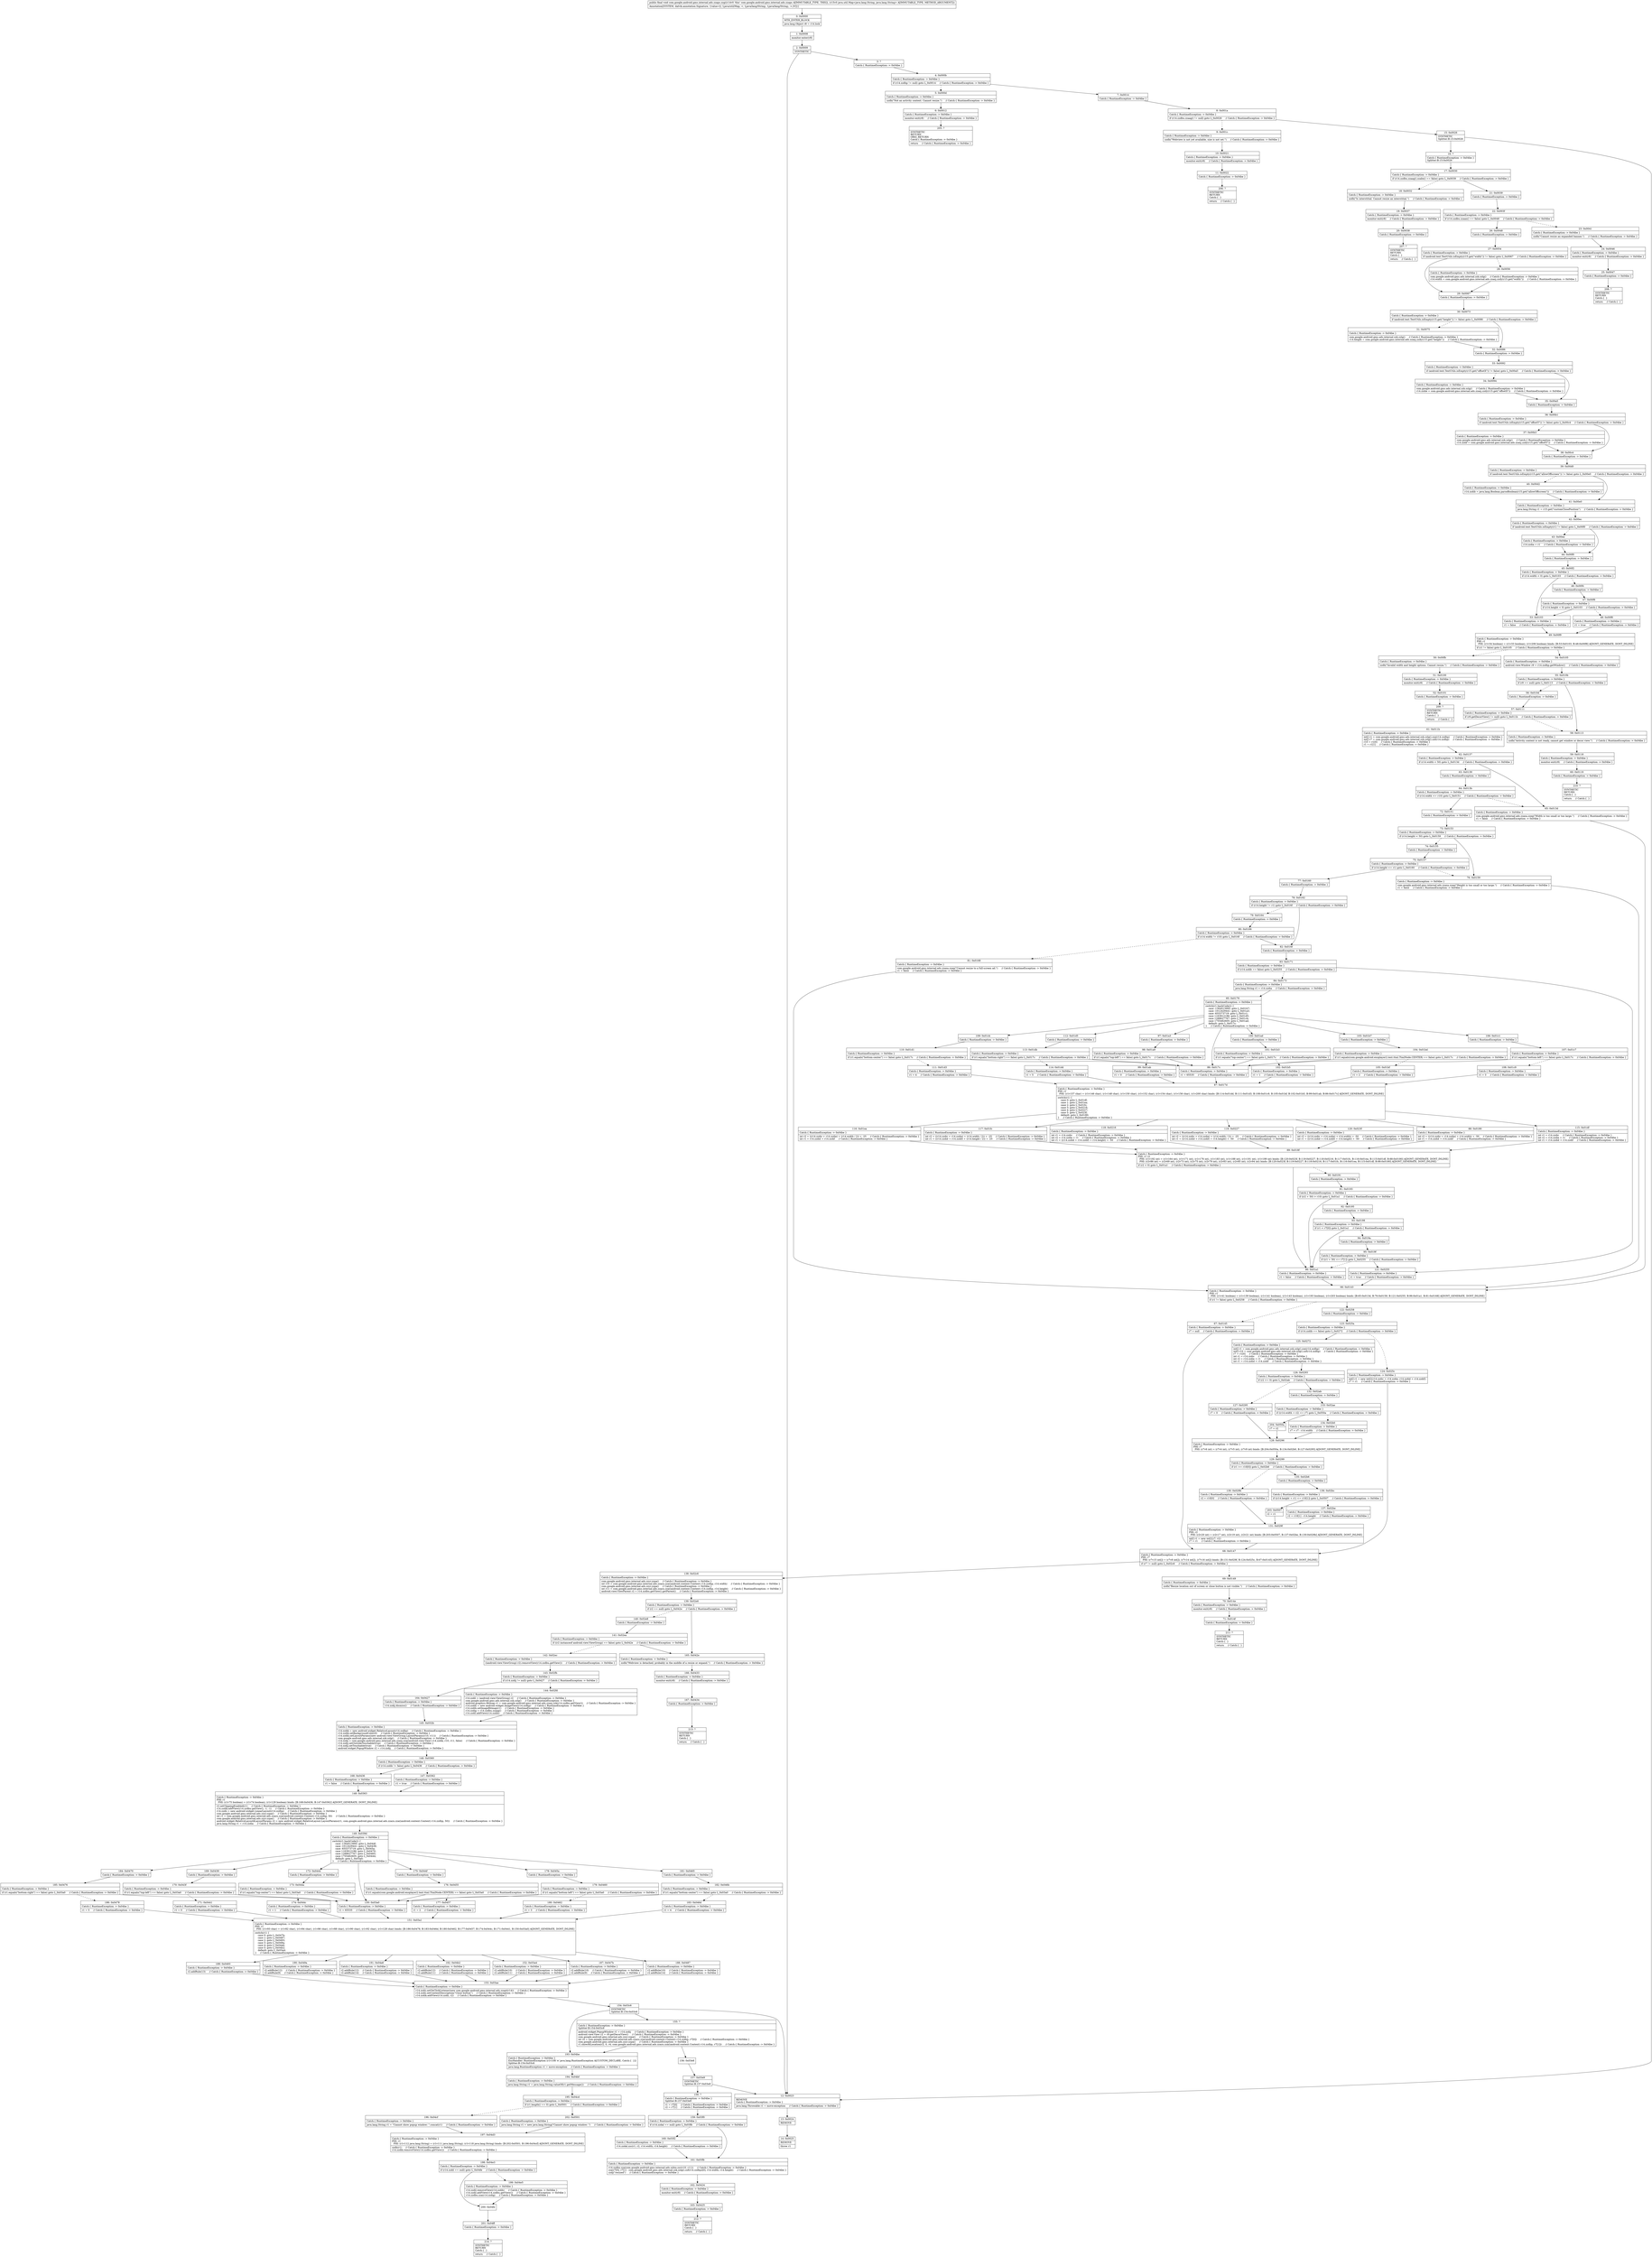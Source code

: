 digraph "CFG forcom.google.android.gms.internal.ads.zzaps.zzg(Ljava\/util\/Map;)V" {
Node_0 [shape=record,label="{0\:\ 0x0000|MTH_ENTER_BLOCK\l|java.lang.Object r8 = r14.lock\l}"];
Node_1 [shape=record,label="{1\:\ 0x0008|monitor\-enter(r8)\l}"];
Node_2 [shape=record,label="{2\:\ 0x0009|SYNTHETIC\l}"];
Node_3 [shape=record,label="{3\:\ ?|Catch:\{ RuntimeException \-\> 0x04be \}\l}"];
Node_4 [shape=record,label="{4\:\ 0x000b|Catch:\{ RuntimeException \-\> 0x04be \}\l|if (r14.zzdhp != null) goto L_0x0014     \/\/ Catch:\{ RuntimeException \-\> 0x04be \}\l}"];
Node_5 [shape=record,label="{5\:\ 0x000d|Catch:\{ RuntimeException \-\> 0x04be \}\l|zzdh(\"Not an activity context. Cannot resize.\")     \/\/ Catch:\{ RuntimeException \-\> 0x04be \}\l}"];
Node_6 [shape=record,label="{6\:\ 0x0012|Catch:\{ RuntimeException \-\> 0x04be \}\l|monitor\-exit(r8)     \/\/ Catch:\{ RuntimeException \-\> 0x04be \}\l}"];
Node_7 [shape=record,label="{7\:\ 0x0014|Catch:\{ RuntimeException \-\> 0x04be \}\l}"];
Node_8 [shape=record,label="{8\:\ 0x001a|Catch:\{ RuntimeException \-\> 0x04be \}\l|if (r14.zzdbu.zzaag() != null) goto L_0x0026     \/\/ Catch:\{ RuntimeException \-\> 0x04be \}\l}"];
Node_9 [shape=record,label="{9\:\ 0x001c|Catch:\{ RuntimeException \-\> 0x04be \}\l|zzdh(\"Webview is not yet available, size is not set.\")     \/\/ Catch:\{ RuntimeException \-\> 0x04be \}\l}"];
Node_10 [shape=record,label="{10\:\ 0x0021|Catch:\{ RuntimeException \-\> 0x04be \}\l|monitor\-exit(r8)     \/\/ Catch:\{ RuntimeException \-\> 0x04be \}\l}"];
Node_11 [shape=record,label="{11\:\ 0x0022|Catch:\{ RuntimeException \-\> 0x04be \}\l}"];
Node_12 [shape=record,label="{12\:\ 0x0023|REMOVE\lCatch:\{ RuntimeException \-\> 0x04be \}\l|java.lang.Throwable r1 = move\-exception     \/\/ Catch:\{ RuntimeException \-\> 0x04be \}\l}"];
Node_13 [shape=record,label="{13\:\ 0x0024|REMOVE\l}"];
Node_14 [shape=record,label="{14\:\ 0x0025|REMOVE\l|throw r1\l}"];
Node_15 [shape=record,label="{15\:\ 0x0026|SYNTHETIC\lSplitter:B:15:0x0026\l}"];
Node_16 [shape=record,label="{16\:\ ?|Catch:\{ RuntimeException \-\> 0x04be \}\lSplitter:B:15:0x0026\l}"];
Node_17 [shape=record,label="{17\:\ 0x0030|Catch:\{ RuntimeException \-\> 0x04be \}\l|if (r14.zzdbu.zzaag().zzabx() == false) goto L_0x0039     \/\/ Catch:\{ RuntimeException \-\> 0x04be \}\l}"];
Node_18 [shape=record,label="{18\:\ 0x0032|Catch:\{ RuntimeException \-\> 0x04be \}\l|zzdh(\"Is interstitial. Cannot resize an interstitial.\")     \/\/ Catch:\{ RuntimeException \-\> 0x04be \}\l}"];
Node_19 [shape=record,label="{19\:\ 0x0037|Catch:\{ RuntimeException \-\> 0x04be \}\l|monitor\-exit(r8)     \/\/ Catch:\{ RuntimeException \-\> 0x04be \}\l}"];
Node_20 [shape=record,label="{20\:\ 0x0038|Catch:\{ RuntimeException \-\> 0x04be \}\l}"];
Node_21 [shape=record,label="{21\:\ 0x0039|Catch:\{ RuntimeException \-\> 0x04be \}\l}"];
Node_22 [shape=record,label="{22\:\ 0x003f|Catch:\{ RuntimeException \-\> 0x04be \}\l|if (r14.zzdbu.zzaan() == false) goto L_0x0048     \/\/ Catch:\{ RuntimeException \-\> 0x04be \}\l}"];
Node_23 [shape=record,label="{23\:\ 0x0041|Catch:\{ RuntimeException \-\> 0x04be \}\l|zzdh(\"Cannot resize an expanded banner.\")     \/\/ Catch:\{ RuntimeException \-\> 0x04be \}\l}"];
Node_24 [shape=record,label="{24\:\ 0x0046|Catch:\{ RuntimeException \-\> 0x04be \}\l|monitor\-exit(r8)     \/\/ Catch:\{ RuntimeException \-\> 0x04be \}\l}"];
Node_25 [shape=record,label="{25\:\ 0x0047|Catch:\{ RuntimeException \-\> 0x04be \}\l}"];
Node_26 [shape=record,label="{26\:\ 0x0048|Catch:\{ RuntimeException \-\> 0x04be \}\l}"];
Node_27 [shape=record,label="{27\:\ 0x0054|Catch:\{ RuntimeException \-\> 0x04be \}\l|if (android.text.TextUtils.isEmpty(r15.get(\"width\")) != false) goto L_0x0067     \/\/ Catch:\{ RuntimeException \-\> 0x04be \}\l}"];
Node_28 [shape=record,label="{28\:\ 0x0056|Catch:\{ RuntimeException \-\> 0x04be \}\l|com.google.android.gms.ads.internal.zzk.zzlg()     \/\/ Catch:\{ RuntimeException \-\> 0x04be \}\lr14.width = com.google.android.gms.internal.ads.zzaxj.zzdy(r15.get(\"width\"))     \/\/ Catch:\{ RuntimeException \-\> 0x04be \}\l}"];
Node_29 [shape=record,label="{29\:\ 0x0067|Catch:\{ RuntimeException \-\> 0x04be \}\l}"];
Node_30 [shape=record,label="{30\:\ 0x0073|Catch:\{ RuntimeException \-\> 0x04be \}\l|if (android.text.TextUtils.isEmpty(r15.get(\"height\")) != false) goto L_0x0086     \/\/ Catch:\{ RuntimeException \-\> 0x04be \}\l}"];
Node_31 [shape=record,label="{31\:\ 0x0075|Catch:\{ RuntimeException \-\> 0x04be \}\l|com.google.android.gms.ads.internal.zzk.zzlg()     \/\/ Catch:\{ RuntimeException \-\> 0x04be \}\lr14.height = com.google.android.gms.internal.ads.zzaxj.zzdy(r15.get(\"height\"))     \/\/ Catch:\{ RuntimeException \-\> 0x04be \}\l}"];
Node_32 [shape=record,label="{32\:\ 0x0086|Catch:\{ RuntimeException \-\> 0x04be \}\l}"];
Node_33 [shape=record,label="{33\:\ 0x0092|Catch:\{ RuntimeException \-\> 0x04be \}\l|if (android.text.TextUtils.isEmpty(r15.get(\"offsetX\")) != false) goto L_0x00a5     \/\/ Catch:\{ RuntimeException \-\> 0x04be \}\l}"];
Node_34 [shape=record,label="{34\:\ 0x0094|Catch:\{ RuntimeException \-\> 0x04be \}\l|com.google.android.gms.ads.internal.zzk.zzlg()     \/\/ Catch:\{ RuntimeException \-\> 0x04be \}\lr14.zzdie = com.google.android.gms.internal.ads.zzaxj.zzdy(r15.get(\"offsetX\"))     \/\/ Catch:\{ RuntimeException \-\> 0x04be \}\l}"];
Node_35 [shape=record,label="{35\:\ 0x00a5|Catch:\{ RuntimeException \-\> 0x04be \}\l}"];
Node_36 [shape=record,label="{36\:\ 0x00b1|Catch:\{ RuntimeException \-\> 0x04be \}\l|if (android.text.TextUtils.isEmpty(r15.get(\"offsetY\")) != false) goto L_0x00c4     \/\/ Catch:\{ RuntimeException \-\> 0x04be \}\l}"];
Node_37 [shape=record,label="{37\:\ 0x00b3|Catch:\{ RuntimeException \-\> 0x04be \}\l|com.google.android.gms.ads.internal.zzk.zzlg()     \/\/ Catch:\{ RuntimeException \-\> 0x04be \}\lr14.zzdif = com.google.android.gms.internal.ads.zzaxj.zzdy(r15.get(\"offsetY\"))     \/\/ Catch:\{ RuntimeException \-\> 0x04be \}\l}"];
Node_38 [shape=record,label="{38\:\ 0x00c4|Catch:\{ RuntimeException \-\> 0x04be \}\l}"];
Node_39 [shape=record,label="{39\:\ 0x00d0|Catch:\{ RuntimeException \-\> 0x04be \}\l|if (android.text.TextUtils.isEmpty(r15.get(\"allowOffscreen\")) != false) goto L_0x00e0     \/\/ Catch:\{ RuntimeException \-\> 0x04be \}\l}"];
Node_40 [shape=record,label="{40\:\ 0x00d2|Catch:\{ RuntimeException \-\> 0x04be \}\l|r14.zzdib = java.lang.Boolean.parseBoolean(r15.get(\"allowOffscreen\"))     \/\/ Catch:\{ RuntimeException \-\> 0x04be \}\l}"];
Node_41 [shape=record,label="{41\:\ 0x00e0|Catch:\{ RuntimeException \-\> 0x04be \}\l|java.lang.String r1 = r15.get(\"customClosePosition\")     \/\/ Catch:\{ RuntimeException \-\> 0x04be \}\l}"];
Node_42 [shape=record,label="{42\:\ 0x00ec|Catch:\{ RuntimeException \-\> 0x04be \}\l|if (android.text.TextUtils.isEmpty(r1) != false) goto L_0x00f0     \/\/ Catch:\{ RuntimeException \-\> 0x04be \}\l}"];
Node_43 [shape=record,label="{43\:\ 0x00ee|Catch:\{ RuntimeException \-\> 0x04be \}\l|r14.zzdia = r1     \/\/ Catch:\{ RuntimeException \-\> 0x04be \}\l}"];
Node_44 [shape=record,label="{44\:\ 0x00f0|Catch:\{ RuntimeException \-\> 0x04be \}\l}"];
Node_45 [shape=record,label="{45\:\ 0x00f2|Catch:\{ RuntimeException \-\> 0x04be \}\l|if (r14.width \< 0) goto L_0x0103     \/\/ Catch:\{ RuntimeException \-\> 0x04be \}\l}"];
Node_46 [shape=record,label="{46\:\ 0x00f4|Catch:\{ RuntimeException \-\> 0x04be \}\l}"];
Node_47 [shape=record,label="{47\:\ 0x00f6|Catch:\{ RuntimeException \-\> 0x04be \}\l|if (r14.height \< 0) goto L_0x0103     \/\/ Catch:\{ RuntimeException \-\> 0x04be \}\l}"];
Node_48 [shape=record,label="{48\:\ 0x00f8|Catch:\{ RuntimeException \-\> 0x04be \}\l|r1 = true     \/\/ Catch:\{ RuntimeException \-\> 0x04be \}\l}"];
Node_49 [shape=record,label="{49\:\ 0x00f9|Catch:\{ RuntimeException \-\> 0x04be \}\lPHI: r1 \l  PHI: (r1v34 boolean) = (r1v33 boolean), (r1v206 boolean) binds: [B:53:0x0103, B:48:0x00f8] A[DONT_GENERATE, DONT_INLINE]\l|if (r1 != false) goto L_0x0105     \/\/ Catch:\{ RuntimeException \-\> 0x04be \}\l}"];
Node_50 [shape=record,label="{50\:\ 0x00fb|Catch:\{ RuntimeException \-\> 0x04be \}\l|zzdh(\"Invalid width and height options. Cannot resize.\")     \/\/ Catch:\{ RuntimeException \-\> 0x04be \}\l}"];
Node_51 [shape=record,label="{51\:\ 0x0100|Catch:\{ RuntimeException \-\> 0x04be \}\l|monitor\-exit(r8)     \/\/ Catch:\{ RuntimeException \-\> 0x04be \}\l}"];
Node_52 [shape=record,label="{52\:\ 0x0101|Catch:\{ RuntimeException \-\> 0x04be \}\l}"];
Node_53 [shape=record,label="{53\:\ 0x0103|Catch:\{ RuntimeException \-\> 0x04be \}\l|r1 = false     \/\/ Catch:\{ RuntimeException \-\> 0x04be \}\l}"];
Node_54 [shape=record,label="{54\:\ 0x0105|Catch:\{ RuntimeException \-\> 0x04be \}\l|android.view.Window r9 = r14.zzdhp.getWindow()     \/\/ Catch:\{ RuntimeException \-\> 0x04be \}\l}"];
Node_55 [shape=record,label="{55\:\ 0x010b|Catch:\{ RuntimeException \-\> 0x04be \}\l|if (r9 == null) goto L_0x0113     \/\/ Catch:\{ RuntimeException \-\> 0x04be \}\l}"];
Node_56 [shape=record,label="{56\:\ 0x010d|Catch:\{ RuntimeException \-\> 0x04be \}\l}"];
Node_57 [shape=record,label="{57\:\ 0x0111|Catch:\{ RuntimeException \-\> 0x04be \}\l|if (r9.getDecorView() != null) goto L_0x011b     \/\/ Catch:\{ RuntimeException \-\> 0x04be \}\l}"];
Node_58 [shape=record,label="{58\:\ 0x0113|Catch:\{ RuntimeException \-\> 0x04be \}\l|zzdh(\"Activity context is not ready, cannot get window or decor view.\")     \/\/ Catch:\{ RuntimeException \-\> 0x04be \}\l}"];
Node_59 [shape=record,label="{59\:\ 0x0118|Catch:\{ RuntimeException \-\> 0x04be \}\l|monitor\-exit(r8)     \/\/ Catch:\{ RuntimeException \-\> 0x04be \}\l}"];
Node_60 [shape=record,label="{60\:\ 0x0119|Catch:\{ RuntimeException \-\> 0x04be \}\l}"];
Node_61 [shape=record,label="{61\:\ 0x011b|Catch:\{ RuntimeException \-\> 0x04be \}\l|int[] r1 = com.google.android.gms.ads.internal.zzk.zzlg().zze(r14.zzdhp)     \/\/ Catch:\{ RuntimeException \-\> 0x04be \}\lint[] r7 = com.google.android.gms.ads.internal.zzk.zzlg().zzf(r14.zzdhp)     \/\/ Catch:\{ RuntimeException \-\> 0x04be \}\lr10 = r1[0]     \/\/ Catch:\{ RuntimeException \-\> 0x04be \}\lr1 = r1[1]     \/\/ Catch:\{ RuntimeException \-\> 0x04be \}\l}"];
Node_62 [shape=record,label="{62\:\ 0x0137|Catch:\{ RuntimeException \-\> 0x04be \}\l|if (r14.width \< 50) goto L_0x013d     \/\/ Catch:\{ RuntimeException \-\> 0x04be \}\l}"];
Node_63 [shape=record,label="{63\:\ 0x0139|Catch:\{ RuntimeException \-\> 0x04be \}\l}"];
Node_64 [shape=record,label="{64\:\ 0x013b|Catch:\{ RuntimeException \-\> 0x04be \}\l|if (r14.width \<= r10) goto L_0x0151     \/\/ Catch:\{ RuntimeException \-\> 0x04be \}\l}"];
Node_65 [shape=record,label="{65\:\ 0x013d|Catch:\{ RuntimeException \-\> 0x04be \}\l|com.google.android.gms.internal.ads.zzaxa.zzep(\"Width is too small or too large.\")     \/\/ Catch:\{ RuntimeException \-\> 0x04be \}\lr1 = false     \/\/ Catch:\{ RuntimeException \-\> 0x04be \}\l}"];
Node_66 [shape=record,label="{66\:\ 0x0143|Catch:\{ RuntimeException \-\> 0x04be \}\lPHI: r1 \l  PHI: (r1v41 boolean) = (r1v139 boolean), (r1v141 boolean), (r1v143 boolean), (r1v193 boolean), (r1v203 boolean) binds: [B:65:0x013d, B:76:0x0159, B:121:0x0255, B:96:0x01a1, B:81:0x0168] A[DONT_GENERATE, DONT_INLINE]\l|if (r1 != false) goto L_0x0258     \/\/ Catch:\{ RuntimeException \-\> 0x04be \}\l}"];
Node_67 [shape=record,label="{67\:\ 0x0145|Catch:\{ RuntimeException \-\> 0x04be \}\l|r7 = null     \/\/ Catch:\{ RuntimeException \-\> 0x04be \}\l}"];
Node_68 [shape=record,label="{68\:\ 0x0147|Catch:\{ RuntimeException \-\> 0x04be \}\lPHI: r7 \l  PHI: (r7v15 int[]) = (r7v8 int[]), (r7v14 int[]), (r7v16 int[]) binds: [B:131:0x029f, B:124:0x025c, B:67:0x0145] A[DONT_GENERATE, DONT_INLINE]\l|if (r7 != null) goto L_0x02c6     \/\/ Catch:\{ RuntimeException \-\> 0x04be \}\l}"];
Node_69 [shape=record,label="{69\:\ 0x0149|Catch:\{ RuntimeException \-\> 0x04be \}\l|zzdh(\"Resize location out of screen or close button is not visible.\")     \/\/ Catch:\{ RuntimeException \-\> 0x04be \}\l}"];
Node_70 [shape=record,label="{70\:\ 0x014e|Catch:\{ RuntimeException \-\> 0x04be \}\l|monitor\-exit(r8)     \/\/ Catch:\{ RuntimeException \-\> 0x04be \}\l}"];
Node_71 [shape=record,label="{71\:\ 0x014f|Catch:\{ RuntimeException \-\> 0x04be \}\l}"];
Node_72 [shape=record,label="{72\:\ 0x0151|Catch:\{ RuntimeException \-\> 0x04be \}\l}"];
Node_73 [shape=record,label="{73\:\ 0x0153|Catch:\{ RuntimeException \-\> 0x04be \}\l|if (r14.height \< 50) goto L_0x0159     \/\/ Catch:\{ RuntimeException \-\> 0x04be \}\l}"];
Node_74 [shape=record,label="{74\:\ 0x0155|Catch:\{ RuntimeException \-\> 0x04be \}\l}"];
Node_75 [shape=record,label="{75\:\ 0x0157|Catch:\{ RuntimeException \-\> 0x04be \}\l|if (r14.height \<= r1) goto L_0x0160     \/\/ Catch:\{ RuntimeException \-\> 0x04be \}\l}"];
Node_76 [shape=record,label="{76\:\ 0x0159|Catch:\{ RuntimeException \-\> 0x04be \}\l|com.google.android.gms.internal.ads.zzaxa.zzep(\"Height is too small or too large.\")     \/\/ Catch:\{ RuntimeException \-\> 0x04be \}\lr1 = false     \/\/ Catch:\{ RuntimeException \-\> 0x04be \}\l}"];
Node_77 [shape=record,label="{77\:\ 0x0160|Catch:\{ RuntimeException \-\> 0x04be \}\l}"];
Node_78 [shape=record,label="{78\:\ 0x0162|Catch:\{ RuntimeException \-\> 0x04be \}\l|if (r14.height != r1) goto L_0x016f     \/\/ Catch:\{ RuntimeException \-\> 0x04be \}\l}"];
Node_79 [shape=record,label="{79\:\ 0x0164|Catch:\{ RuntimeException \-\> 0x04be \}\l}"];
Node_80 [shape=record,label="{80\:\ 0x0166|Catch:\{ RuntimeException \-\> 0x04be \}\l|if (r14.width != r10) goto L_0x016f     \/\/ Catch:\{ RuntimeException \-\> 0x04be \}\l}"];
Node_81 [shape=record,label="{81\:\ 0x0168|Catch:\{ RuntimeException \-\> 0x04be \}\l|com.google.android.gms.internal.ads.zzaxa.zzep(\"Cannot resize to a full\-screen ad.\")     \/\/ Catch:\{ RuntimeException \-\> 0x04be \}\lr1 = false     \/\/ Catch:\{ RuntimeException \-\> 0x04be \}\l}"];
Node_82 [shape=record,label="{82\:\ 0x016f|Catch:\{ RuntimeException \-\> 0x04be \}\l}"];
Node_83 [shape=record,label="{83\:\ 0x0171|Catch:\{ RuntimeException \-\> 0x04be \}\l|if (r14.zzdib == false) goto L_0x0255     \/\/ Catch:\{ RuntimeException \-\> 0x04be \}\l}"];
Node_84 [shape=record,label="{84\:\ 0x0173|Catch:\{ RuntimeException \-\> 0x04be \}\l|java.lang.String r1 = r14.zzdia     \/\/ Catch:\{ RuntimeException \-\> 0x04be \}\l}"];
Node_85 [shape=record,label="{85\:\ 0x0179|Catch:\{ RuntimeException \-\> 0x04be \}\l|switch(r1.hashCode()) \{\l    case \-1364013995: goto L_0x01b7;\l    case \-1012429441: goto L_0x01a3;\l    case \-655373719: goto L_0x01c1;\l    case 1163912186: goto L_0x01d5;\l    case 1288627767: goto L_0x01cb;\l    case 1755462605: goto L_0x01ad;\l    default: goto L_0x017c;\l\}     \/\/ Catch:\{ RuntimeException \-\> 0x04be \}\l}"];
Node_86 [shape=record,label="{86\:\ 0x017c|Catch:\{ RuntimeException \-\> 0x04be \}\l|r1 = 65535     \/\/ Catch:\{ RuntimeException \-\> 0x04be \}\l}"];
Node_87 [shape=record,label="{87\:\ 0x017d|Catch:\{ RuntimeException \-\> 0x04be \}\lPHI: r1 \l  PHI: (r1v157 char) = (r1v146 char), (r1v148 char), (r1v150 char), (r1v152 char), (r1v154 char), (r1v156 char), (r1v200 char) binds: [B:114:0x01dd, B:111:0x01d3, B:108:0x01c9, B:105:0x01bf, B:102:0x01b5, B:99:0x01ab, B:86:0x017c] A[DONT_GENERATE, DONT_INLINE]\l|switch(r1) \{\l    case 0: goto L_0x01df;\l    case 1: goto L_0x01ea;\l    case 2: goto L_0x01fc;\l    case 3: goto L_0x0216;\l    case 4: goto L_0x0227;\l    case 5: goto L_0x023f;\l    default: goto L_0x0180;\l\}     \/\/ Catch:\{ RuntimeException \-\> 0x04be \}\l}"];
Node_88 [shape=record,label="{88\:\ 0x0180|Catch:\{ RuntimeException \-\> 0x04be \}\l|int r2 = ((r14.zzdic + r14.zzdie) + r14.width) + \-50     \/\/ Catch:\{ RuntimeException \-\> 0x04be \}\lint r1 = r14.zzdid + r14.zzdif     \/\/ Catch:\{ RuntimeException \-\> 0x04be \}\l}"];
Node_89 [shape=record,label="{89\:\ 0x018f|Catch:\{ RuntimeException \-\> 0x04be \}\lPHI: r1 r2 \l  PHI: (r1v192 int) = (r1v164 int), (r1v171 int), (r1v176 int), (r1v183 int), (r1v188 int), (r1v191 int), (r1v199 int) binds: [B:120:0x023f, B:119:0x0227, B:118:0x0216, B:117:0x01fc, B:116:0x01ea, B:115:0x01df, B:88:0x0180] A[DONT_GENERATE, DONT_INLINE]\l  PHI: (r2v86 int) = (r2v69 int), (r2v73 int), (r2v75 int), (r2v79 int), (r2v83 int), (r2v85 int), (r2v94 int) binds: [B:120:0x023f, B:119:0x0227, B:118:0x0216, B:117:0x01fc, B:116:0x01ea, B:115:0x01df, B:88:0x0180] A[DONT_GENERATE, DONT_INLINE]\l|if (r2 \< 0) goto L_0x01a1     \/\/ Catch:\{ RuntimeException \-\> 0x04be \}\l}"];
Node_90 [shape=record,label="{90\:\ 0x0191|Catch:\{ RuntimeException \-\> 0x04be \}\l}"];
Node_91 [shape=record,label="{91\:\ 0x0193|Catch:\{ RuntimeException \-\> 0x04be \}\l|if ((r2 + 50) \> r10) goto L_0x01a1     \/\/ Catch:\{ RuntimeException \-\> 0x04be \}\l}"];
Node_92 [shape=record,label="{92\:\ 0x0195|Catch:\{ RuntimeException \-\> 0x04be \}\l}"];
Node_93 [shape=record,label="{93\:\ 0x0198|Catch:\{ RuntimeException \-\> 0x04be \}\l|if (r1 \< r7[0]) goto L_0x01a1     \/\/ Catch:\{ RuntimeException \-\> 0x04be \}\l}"];
Node_94 [shape=record,label="{94\:\ 0x019a|Catch:\{ RuntimeException \-\> 0x04be \}\l}"];
Node_95 [shape=record,label="{95\:\ 0x019f|Catch:\{ RuntimeException \-\> 0x04be \}\l|if ((r1 + 50) \<= r7[1]) goto L_0x0255     \/\/ Catch:\{ RuntimeException \-\> 0x04be \}\l}"];
Node_96 [shape=record,label="{96\:\ 0x01a1|Catch:\{ RuntimeException \-\> 0x04be \}\l|r1 = false     \/\/ Catch:\{ RuntimeException \-\> 0x04be \}\l}"];
Node_97 [shape=record,label="{97\:\ 0x01a3|Catch:\{ RuntimeException \-\> 0x04be \}\l}"];
Node_98 [shape=record,label="{98\:\ 0x01a9|Catch:\{ RuntimeException \-\> 0x04be \}\l|if (r1.equals(\"top\-left\") == false) goto L_0x017c     \/\/ Catch:\{ RuntimeException \-\> 0x04be \}\l}"];
Node_99 [shape=record,label="{99\:\ 0x01ab|Catch:\{ RuntimeException \-\> 0x04be \}\l|r1 = 0     \/\/ Catch:\{ RuntimeException \-\> 0x04be \}\l}"];
Node_100 [shape=record,label="{100\:\ 0x01ad|Catch:\{ RuntimeException \-\> 0x04be \}\l}"];
Node_101 [shape=record,label="{101\:\ 0x01b3|Catch:\{ RuntimeException \-\> 0x04be \}\l|if (r1.equals(\"top\-center\") == false) goto L_0x017c     \/\/ Catch:\{ RuntimeException \-\> 0x04be \}\l}"];
Node_102 [shape=record,label="{102\:\ 0x01b5|Catch:\{ RuntimeException \-\> 0x04be \}\l|r1 = 1     \/\/ Catch:\{ RuntimeException \-\> 0x04be \}\l}"];
Node_103 [shape=record,label="{103\:\ 0x01b7|Catch:\{ RuntimeException \-\> 0x04be \}\l}"];
Node_104 [shape=record,label="{104\:\ 0x01bd|Catch:\{ RuntimeException \-\> 0x04be \}\l|if (r1.equals(com.google.android.exoplayer2.text.ttml.TtmlNode.CENTER) == false) goto L_0x017c     \/\/ Catch:\{ RuntimeException \-\> 0x04be \}\l}"];
Node_105 [shape=record,label="{105\:\ 0x01bf|Catch:\{ RuntimeException \-\> 0x04be \}\l|r1 = 2     \/\/ Catch:\{ RuntimeException \-\> 0x04be \}\l}"];
Node_106 [shape=record,label="{106\:\ 0x01c1|Catch:\{ RuntimeException \-\> 0x04be \}\l}"];
Node_107 [shape=record,label="{107\:\ 0x01c7|Catch:\{ RuntimeException \-\> 0x04be \}\l|if (r1.equals(\"bottom\-left\") == false) goto L_0x017c     \/\/ Catch:\{ RuntimeException \-\> 0x04be \}\l}"];
Node_108 [shape=record,label="{108\:\ 0x01c9|Catch:\{ RuntimeException \-\> 0x04be \}\l|r1 = 3     \/\/ Catch:\{ RuntimeException \-\> 0x04be \}\l}"];
Node_109 [shape=record,label="{109\:\ 0x01cb|Catch:\{ RuntimeException \-\> 0x04be \}\l}"];
Node_110 [shape=record,label="{110\:\ 0x01d1|Catch:\{ RuntimeException \-\> 0x04be \}\l|if (r1.equals(\"bottom\-center\") == false) goto L_0x017c     \/\/ Catch:\{ RuntimeException \-\> 0x04be \}\l}"];
Node_111 [shape=record,label="{111\:\ 0x01d3|Catch:\{ RuntimeException \-\> 0x04be \}\l|r1 = 4     \/\/ Catch:\{ RuntimeException \-\> 0x04be \}\l}"];
Node_112 [shape=record,label="{112\:\ 0x01d5|Catch:\{ RuntimeException \-\> 0x04be \}\l}"];
Node_113 [shape=record,label="{113\:\ 0x01db|Catch:\{ RuntimeException \-\> 0x04be \}\l|if (r1.equals(\"bottom\-right\") == false) goto L_0x017c     \/\/ Catch:\{ RuntimeException \-\> 0x04be \}\l}"];
Node_114 [shape=record,label="{114\:\ 0x01dd|Catch:\{ RuntimeException \-\> 0x04be \}\l|r1 = 5     \/\/ Catch:\{ RuntimeException \-\> 0x04be \}\l}"];
Node_115 [shape=record,label="{115\:\ 0x01df|Catch:\{ RuntimeException \-\> 0x04be \}\l|int r1 = r14.zzdic     \/\/ Catch:\{ RuntimeException \-\> 0x04be \}\lint r2 = r14.zzdie + r1     \/\/ Catch:\{ RuntimeException \-\> 0x04be \}\lint r1 = r14.zzdid + r14.zzdif     \/\/ Catch:\{ RuntimeException \-\> 0x04be \}\l}"];
Node_116 [shape=record,label="{116\:\ 0x01ea|Catch:\{ RuntimeException \-\> 0x04be \}\l|int r2 = ((r14.zzdic + r14.zzdie) + (r14.width \/ 2)) + \-25     \/\/ Catch:\{ RuntimeException \-\> 0x04be \}\lint r1 = r14.zzdid + r14.zzdif     \/\/ Catch:\{ RuntimeException \-\> 0x04be \}\l}"];
Node_117 [shape=record,label="{117\:\ 0x01fc|Catch:\{ RuntimeException \-\> 0x04be \}\l|int r2 = ((r14.zzdic + r14.zzdie) + (r14.width \/ 2)) + \-25     \/\/ Catch:\{ RuntimeException \-\> 0x04be \}\lint r1 = ((r14.zzdid + r14.zzdif) + (r14.height \/ 2)) + \-25     \/\/ Catch:\{ RuntimeException \-\> 0x04be \}\l}"];
Node_118 [shape=record,label="{118\:\ 0x0216|Catch:\{ RuntimeException \-\> 0x04be \}\l|int r1 = r14.zzdic     \/\/ Catch:\{ RuntimeException \-\> 0x04be \}\lint r2 = r14.zzdie + r1     \/\/ Catch:\{ RuntimeException \-\> 0x04be \}\lint r1 = ((r14.zzdid + r14.zzdif) + r14.height) + \-50     \/\/ Catch:\{ RuntimeException \-\> 0x04be \}\l}"];
Node_119 [shape=record,label="{119\:\ 0x0227|Catch:\{ RuntimeException \-\> 0x04be \}\l|int r2 = ((r14.zzdic + r14.zzdie) + (r14.width \/ 2)) + \-25     \/\/ Catch:\{ RuntimeException \-\> 0x04be \}\lint r1 = ((r14.zzdid + r14.zzdif) + r14.height) + \-50     \/\/ Catch:\{ RuntimeException \-\> 0x04be \}\l}"];
Node_120 [shape=record,label="{120\:\ 0x023f|Catch:\{ RuntimeException \-\> 0x04be \}\l|int r2 = ((r14.zzdic + r14.zzdie) + r14.width) + \-50     \/\/ Catch:\{ RuntimeException \-\> 0x04be \}\lint r1 = ((r14.zzdid + r14.zzdif) + r14.height) + \-50     \/\/ Catch:\{ RuntimeException \-\> 0x04be \}\l}"];
Node_121 [shape=record,label="{121\:\ 0x0255|Catch:\{ RuntimeException \-\> 0x04be \}\l|r1 = true     \/\/ Catch:\{ RuntimeException \-\> 0x04be \}\l}"];
Node_122 [shape=record,label="{122\:\ 0x0258|Catch:\{ RuntimeException \-\> 0x04be \}\l}"];
Node_123 [shape=record,label="{123\:\ 0x025a|Catch:\{ RuntimeException \-\> 0x04be \}\l|if (r14.zzdib == false) goto L_0x0272     \/\/ Catch:\{ RuntimeException \-\> 0x04be \}\l}"];
Node_124 [shape=record,label="{124\:\ 0x025c|Catch:\{ RuntimeException \-\> 0x04be \}\l|int[] r1 = new int[]\{r14.zzdic + r14.zzdie, r14.zzdid + r14.zzdif\}\lr7 = r1     \/\/ Catch:\{ RuntimeException \-\> 0x04be \}\l}"];
Node_125 [shape=record,label="{125\:\ 0x0272|Catch:\{ RuntimeException \-\> 0x04be \}\l|int[] r1 = com.google.android.gms.ads.internal.zzk.zzlg().zze(r14.zzdhp)     \/\/ Catch:\{ RuntimeException \-\> 0x04be \}\lint[] r10 = com.google.android.gms.ads.internal.zzk.zzlg().zzf(r14.zzdhp)     \/\/ Catch:\{ RuntimeException \-\> 0x04be \}\lr7 = r1[0]     \/\/ Catch:\{ RuntimeException \-\> 0x04be \}\lint r1 = r14.zzdic     \/\/ Catch:\{ RuntimeException \-\> 0x04be \}\lint r2 = r14.zzdie + r1     \/\/ Catch:\{ RuntimeException \-\> 0x04be \}\lint r1 = r14.zzdid + r14.zzdif     \/\/ Catch:\{ RuntimeException \-\> 0x04be \}\l}"];
Node_126 [shape=record,label="{126\:\ 0x0293|Catch:\{ RuntimeException \-\> 0x04be \}\l|if (r2 \>= 0) goto L_0x02ab     \/\/ Catch:\{ RuntimeException \-\> 0x04be \}\l}"];
Node_127 [shape=record,label="{127\:\ 0x0295|Catch:\{ RuntimeException \-\> 0x04be \}\l|r7 = 0     \/\/ Catch:\{ RuntimeException \-\> 0x04be \}\l}"];
Node_128 [shape=record,label="{128\:\ 0x0296|Catch:\{ RuntimeException \-\> 0x04be \}\lPHI: r7 \l  PHI: (r7v6 int) = (r7v4 int), (r7v5 int), (r7v9 int) binds: [B:204:0x050a, B:134:0x02b0, B:127:0x0295] A[DONT_GENERATE, DONT_INLINE]\l}"];
Node_129 [shape=record,label="{129\:\ 0x0299|Catch:\{ RuntimeException \-\> 0x04be \}\l|if (r1 \>= r10[0]) goto L_0x02b6     \/\/ Catch:\{ RuntimeException \-\> 0x04be \}\l}"];
Node_130 [shape=record,label="{130\:\ 0x029b|Catch:\{ RuntimeException \-\> 0x04be \}\l|r2 = r10[0]     \/\/ Catch:\{ RuntimeException \-\> 0x04be \}\l}"];
Node_131 [shape=record,label="{131\:\ 0x029f|Catch:\{ RuntimeException \-\> 0x04be \}\lPHI: r2 \l  PHI: (r2v20 int) = (r2v17 int), (r2v19 int), (r2v21 int) binds: [B:203:0x0507, B:137:0x02be, B:130:0x029b] A[DONT_GENERATE, DONT_INLINE]\l|int[] r1 = new int[]\{r7, r2\}\lr7 = r1     \/\/ Catch:\{ RuntimeException \-\> 0x04be \}\l}"];
Node_132 [shape=record,label="{132\:\ 0x02ab|Catch:\{ RuntimeException \-\> 0x04be \}\l}"];
Node_133 [shape=record,label="{133\:\ 0x02ae|Catch:\{ RuntimeException \-\> 0x04be \}\l|if ((r14.width + r2) \<= r7) goto L_0x050a     \/\/ Catch:\{ RuntimeException \-\> 0x04be \}\l}"];
Node_134 [shape=record,label="{134\:\ 0x02b0|Catch:\{ RuntimeException \-\> 0x04be \}\l|r7 = r7 \- r14.width     \/\/ Catch:\{ RuntimeException \-\> 0x04be \}\l}"];
Node_135 [shape=record,label="{135\:\ 0x02b6|Catch:\{ RuntimeException \-\> 0x04be \}\l}"];
Node_136 [shape=record,label="{136\:\ 0x02bc|Catch:\{ RuntimeException \-\> 0x04be \}\l|if ((r14.height + r1) \<= r10[1]) goto L_0x0507     \/\/ Catch:\{ RuntimeException \-\> 0x04be \}\l}"];
Node_137 [shape=record,label="{137\:\ 0x02be|Catch:\{ RuntimeException \-\> 0x04be \}\l|r2 = r10[1] \- r14.height     \/\/ Catch:\{ RuntimeException \-\> 0x04be \}\l}"];
Node_138 [shape=record,label="{138\:\ 0x02c6|Catch:\{ RuntimeException \-\> 0x04be \}\l|com.google.android.gms.internal.ads.zzyr.zzpa()     \/\/ Catch:\{ RuntimeException \-\> 0x04be \}\lint r10 = com.google.android.gms.internal.ads.zzazu.zza((android.content.Context) r14.zzdhp, r14.width)     \/\/ Catch:\{ RuntimeException \-\> 0x04be \}\lcom.google.android.gms.internal.ads.zzyr.zzpa()     \/\/ Catch:\{ RuntimeException \-\> 0x04be \}\lint r11 = com.google.android.gms.internal.ads.zzazu.zza((android.content.Context) r14.zzdhp, r14.height)     \/\/ Catch:\{ RuntimeException \-\> 0x04be \}\landroid.view.ViewParent r2 = r14.zzdbu.getView().getParent()     \/\/ Catch:\{ RuntimeException \-\> 0x04be \}\l}"];
Node_139 [shape=record,label="{139\:\ 0x02e6|Catch:\{ RuntimeException \-\> 0x04be \}\l|if (r2 == null) goto L_0x042e     \/\/ Catch:\{ RuntimeException \-\> 0x04be \}\l}"];
Node_140 [shape=record,label="{140\:\ 0x02e8|Catch:\{ RuntimeException \-\> 0x04be \}\l}"];
Node_141 [shape=record,label="{141\:\ 0x02ea|Catch:\{ RuntimeException \-\> 0x04be \}\l|if ((r2 instanceof android.view.ViewGroup) == false) goto L_0x042e     \/\/ Catch:\{ RuntimeException \-\> 0x04be \}\l}"];
Node_142 [shape=record,label="{142\:\ 0x02ec|Catch:\{ RuntimeException \-\> 0x04be \}\l|((android.view.ViewGroup) r2).removeView(r14.zzdbu.getView())     \/\/ Catch:\{ RuntimeException \-\> 0x04be \}\l}"];
Node_143 [shape=record,label="{143\:\ 0x02fb|Catch:\{ RuntimeException \-\> 0x04be \}\l|if (r14.zzdij != null) goto L_0x0427     \/\/ Catch:\{ RuntimeException \-\> 0x04be \}\l}"];
Node_144 [shape=record,label="{144\:\ 0x02fd|Catch:\{ RuntimeException \-\> 0x04be \}\l|r14.zzdil = (android.view.ViewGroup) r2     \/\/ Catch:\{ RuntimeException \-\> 0x04be \}\lcom.google.android.gms.ads.internal.zzk.zzlg()     \/\/ Catch:\{ RuntimeException \-\> 0x04be \}\landroid.graphics.Bitmap r1 = com.google.android.gms.internal.ads.zzaxj.zzk(r14.zzdbu.getView())     \/\/ Catch:\{ RuntimeException \-\> 0x04be \}\lr14.zzdih = new android.widget.ImageView(r14.zzdhp)     \/\/ Catch:\{ RuntimeException \-\> 0x04be \}\lr14.zzdih.setImageBitmap(r1)     \/\/ Catch:\{ RuntimeException \-\> 0x04be \}\lr14.zzdig = r14.zzdbu.zzaag()     \/\/ Catch:\{ RuntimeException \-\> 0x04be \}\lr14.zzdil.addView(r14.zzdih)     \/\/ Catch:\{ RuntimeException \-\> 0x04be \}\l}"];
Node_145 [shape=record,label="{145\:\ 0x032b|Catch:\{ RuntimeException \-\> 0x04be \}\l|r14.zzdik = new android.widget.RelativeLayout(r14.zzdhp)     \/\/ Catch:\{ RuntimeException \-\> 0x04be \}\lr14.zzdik.setBackgroundColor(0)     \/\/ Catch:\{ RuntimeException \-\> 0x04be \}\lr14.zzdik.setLayoutParams(new android.view.ViewGroup.LayoutParams(r10, r11))     \/\/ Catch:\{ RuntimeException \-\> 0x04be \}\lcom.google.android.gms.ads.internal.zzk.zzlg()     \/\/ Catch:\{ RuntimeException \-\> 0x04be \}\lr14.zzdij = com.google.android.gms.internal.ads.zzaxj.zza((android.view.View) r14.zzdik, r10, r11, false)     \/\/ Catch:\{ RuntimeException \-\> 0x04be \}\lr14.zzdij.setOutsideTouchable(true)     \/\/ Catch:\{ RuntimeException \-\> 0x04be \}\lr14.zzdij.setTouchable(true)     \/\/ Catch:\{ RuntimeException \-\> 0x04be \}\landroid.widget.PopupWindow r2 = r14.zzdij     \/\/ Catch:\{ RuntimeException \-\> 0x04be \}\l}"];
Node_146 [shape=record,label="{146\:\ 0x0360|Catch:\{ RuntimeException \-\> 0x04be \}\l|if (r14.zzdib != false) goto L_0x0436     \/\/ Catch:\{ RuntimeException \-\> 0x04be \}\l}"];
Node_147 [shape=record,label="{147\:\ 0x0362|Catch:\{ RuntimeException \-\> 0x04be \}\l|r1 = true     \/\/ Catch:\{ RuntimeException \-\> 0x04be \}\l}"];
Node_148 [shape=record,label="{148\:\ 0x0363|Catch:\{ RuntimeException \-\> 0x04be \}\lPHI: r1 \l  PHI: (r1v75 boolean) = (r1v74 boolean), (r1v129 boolean) binds: [B:168:0x0436, B:147:0x0362] A[DONT_GENERATE, DONT_INLINE]\l|r2.setClippingEnabled(r1)     \/\/ Catch:\{ RuntimeException \-\> 0x04be \}\lr14.zzdik.addView(r14.zzdbu.getView(), \-1, \-1)     \/\/ Catch:\{ RuntimeException \-\> 0x04be \}\lr14.zzdii = new android.widget.LinearLayout(r14.zzdhp)     \/\/ Catch:\{ RuntimeException \-\> 0x04be \}\lcom.google.android.gms.internal.ads.zzyr.zzpa()     \/\/ Catch:\{ RuntimeException \-\> 0x04be \}\lint r1 = com.google.android.gms.internal.ads.zzazu.zza((android.content.Context) r14.zzdhp, 50)     \/\/ Catch:\{ RuntimeException \-\> 0x04be \}\lcom.google.android.gms.internal.ads.zzyr.zzpa()     \/\/ Catch:\{ RuntimeException \-\> 0x04be \}\landroid.widget.RelativeLayout$LayoutParams r2 = new android.widget.RelativeLayout.LayoutParams(r1, com.google.android.gms.internal.ads.zzazu.zza((android.content.Context) r14.zzdhp, 50))     \/\/ Catch:\{ RuntimeException \-\> 0x04be \}\ljava.lang.String r1 = r14.zzdia     \/\/ Catch:\{ RuntimeException \-\> 0x04be \}\l}"];
Node_149 [shape=record,label="{149\:\ 0x039d|Catch:\{ RuntimeException \-\> 0x04be \}\l|switch(r1.hashCode()) \{\l    case \-1364013995: goto L_0x044f;\l    case \-1012429441: goto L_0x0439;\l    case \-655373719: goto L_0x045a;\l    case 1163912186: goto L_0x0470;\l    case 1288627767: goto L_0x0465;\l    case 1755462605: goto L_0x0444;\l    default: goto L_0x03a0;\l\}     \/\/ Catch:\{ RuntimeException \-\> 0x04be \}\l}"];
Node_150 [shape=record,label="{150\:\ 0x03a0|Catch:\{ RuntimeException \-\> 0x04be \}\l|r1 = 65535     \/\/ Catch:\{ RuntimeException \-\> 0x04be \}\l}"];
Node_151 [shape=record,label="{151\:\ 0x03a1|Catch:\{ RuntimeException \-\> 0x04be \}\lPHI: r1 \l  PHI: (r1v93 char) = (r1v82 char), (r1v84 char), (r1v86 char), (r1v88 char), (r1v90 char), (r1v92 char), (r1v128 char) binds: [B:186:0x0478, B:183:0x046d, B:180:0x0462, B:177:0x0457, B:174:0x044c, B:171:0x0441, B:150:0x03a0] A[DONT_GENERATE, DONT_INLINE]\l|switch(r1) \{\l    case 0: goto L_0x047b;\l    case 1: goto L_0x0487;\l    case 2: goto L_0x0493;\l    case 3: goto L_0x049a;\l    case 4: goto L_0x04a6;\l    case 5: goto L_0x04b2;\l    default: goto L_0x03a4;\l\}     \/\/ Catch:\{ RuntimeException \-\> 0x04be \}\l}"];
Node_152 [shape=record,label="{152\:\ 0x03a4|Catch:\{ RuntimeException \-\> 0x04be \}\l|r2.addRule(10)     \/\/ Catch:\{ RuntimeException \-\> 0x04be \}\lr2.addRule(11)     \/\/ Catch:\{ RuntimeException \-\> 0x04be \}\l}"];
Node_153 [shape=record,label="{153\:\ 0x03ae|Catch:\{ RuntimeException \-\> 0x04be \}\l|r14.zzdii.setOnClickListener(new com.google.android.gms.internal.ads.zzapt(r14))     \/\/ Catch:\{ RuntimeException \-\> 0x04be \}\lr14.zzdii.setContentDescription(\"Close button\")     \/\/ Catch:\{ RuntimeException \-\> 0x04be \}\lr14.zzdik.addView(r14.zzdii, r2)     \/\/ Catch:\{ RuntimeException \-\> 0x04be \}\l}"];
Node_154 [shape=record,label="{154\:\ 0x03c6|SYNTHETIC\lSplitter:B:154:0x03c6\l}"];
Node_155 [shape=record,label="{155\:\ ?|Catch:\{ RuntimeException \-\> 0x04be \}\lSplitter:B:154:0x03c6\l|android.widget.PopupWindow r1 = r14.zzdij     \/\/ Catch:\{ RuntimeException \-\> 0x04be \}\landroid.view.View r2 = r9.getDecorView()     \/\/ Catch:\{ RuntimeException \-\> 0x04be \}\lcom.google.android.gms.internal.ads.zzyr.zzpa()     \/\/ Catch:\{ RuntimeException \-\> 0x04be \}\lint r4 = com.google.android.gms.internal.ads.zzazu.zza((android.content.Context) r14.zzdhp, r7[0])     \/\/ Catch:\{ RuntimeException \-\> 0x04be \}\lcom.google.android.gms.internal.ads.zzyr.zzpa()     \/\/ Catch:\{ RuntimeException \-\> 0x04be \}\lr1.showAtLocation(r2, 0, r4, com.google.android.gms.internal.ads.zzazu.zza((android.content.Context) r14.zzdhp, r7[1]))     \/\/ Catch:\{ RuntimeException \-\> 0x04be \}\l}"];
Node_156 [shape=record,label="{156\:\ 0x03e8}"];
Node_157 [shape=record,label="{157\:\ 0x03e9|SYNTHETIC\lSplitter:B:157:0x03e9\l}"];
Node_158 [shape=record,label="{158\:\ ?|Catch:\{ RuntimeException \-\> 0x04be \}\lSplitter:B:157:0x03e9\l|r1 = r7[0]     \/\/ Catch:\{ RuntimeException \-\> 0x04be \}\lr2 = r7[1]     \/\/ Catch:\{ RuntimeException \-\> 0x04be \}\l}"];
Node_159 [shape=record,label="{159\:\ 0x03f0|Catch:\{ RuntimeException \-\> 0x04be \}\l|if (r14.zzdal == null) goto L_0x03fb     \/\/ Catch:\{ RuntimeException \-\> 0x04be \}\l}"];
Node_160 [shape=record,label="{160\:\ 0x03f2|Catch:\{ RuntimeException \-\> 0x04be \}\l|r14.zzdal.zzc(r1, r2, r14.width, r14.height)     \/\/ Catch:\{ RuntimeException \-\> 0x04be \}\l}"];
Node_161 [shape=record,label="{161\:\ 0x03fb|Catch:\{ RuntimeException \-\> 0x04be \}\l|r14.zzdbu.zza(com.google.android.gms.internal.ads.zzbio.zzr(r10, r11))     \/\/ Catch:\{ RuntimeException \-\> 0x04be \}\lzza(r7[0], r7[1] \- com.google.android.gms.ads.internal.zzk.zzlg().zzf(r14.zzdhp)[0], r14.width, r14.height)     \/\/ Catch:\{ RuntimeException \-\> 0x04be \}\lzzdj(\"resized\")     \/\/ Catch:\{ RuntimeException \-\> 0x04be \}\l}"];
Node_162 [shape=record,label="{162\:\ 0x0424|Catch:\{ RuntimeException \-\> 0x04be \}\l|monitor\-exit(r8)     \/\/ Catch:\{ RuntimeException \-\> 0x04be \}\l}"];
Node_163 [shape=record,label="{163\:\ 0x0425|Catch:\{ RuntimeException \-\> 0x04be \}\l}"];
Node_164 [shape=record,label="{164\:\ 0x0427|Catch:\{ RuntimeException \-\> 0x04be \}\l|r14.zzdij.dismiss()     \/\/ Catch:\{ RuntimeException \-\> 0x04be \}\l}"];
Node_165 [shape=record,label="{165\:\ 0x042e|Catch:\{ RuntimeException \-\> 0x04be \}\l|zzdh(\"Webview is detached, probably in the middle of a resize or expand.\")     \/\/ Catch:\{ RuntimeException \-\> 0x04be \}\l}"];
Node_166 [shape=record,label="{166\:\ 0x0433|Catch:\{ RuntimeException \-\> 0x04be \}\l|monitor\-exit(r8)     \/\/ Catch:\{ RuntimeException \-\> 0x04be \}\l}"];
Node_167 [shape=record,label="{167\:\ 0x0434|Catch:\{ RuntimeException \-\> 0x04be \}\l}"];
Node_168 [shape=record,label="{168\:\ 0x0436|Catch:\{ RuntimeException \-\> 0x04be \}\l|r1 = false     \/\/ Catch:\{ RuntimeException \-\> 0x04be \}\l}"];
Node_169 [shape=record,label="{169\:\ 0x0439|Catch:\{ RuntimeException \-\> 0x04be \}\l}"];
Node_170 [shape=record,label="{170\:\ 0x043f|Catch:\{ RuntimeException \-\> 0x04be \}\l|if (r1.equals(\"top\-left\") == false) goto L_0x03a0     \/\/ Catch:\{ RuntimeException \-\> 0x04be \}\l}"];
Node_171 [shape=record,label="{171\:\ 0x0441|Catch:\{ RuntimeException \-\> 0x04be \}\l|r1 = 0     \/\/ Catch:\{ RuntimeException \-\> 0x04be \}\l}"];
Node_172 [shape=record,label="{172\:\ 0x0444|Catch:\{ RuntimeException \-\> 0x04be \}\l}"];
Node_173 [shape=record,label="{173\:\ 0x044a|Catch:\{ RuntimeException \-\> 0x04be \}\l|if (r1.equals(\"top\-center\") == false) goto L_0x03a0     \/\/ Catch:\{ RuntimeException \-\> 0x04be \}\l}"];
Node_174 [shape=record,label="{174\:\ 0x044c|Catch:\{ RuntimeException \-\> 0x04be \}\l|r1 = 1     \/\/ Catch:\{ RuntimeException \-\> 0x04be \}\l}"];
Node_175 [shape=record,label="{175\:\ 0x044f|Catch:\{ RuntimeException \-\> 0x04be \}\l}"];
Node_176 [shape=record,label="{176\:\ 0x0455|Catch:\{ RuntimeException \-\> 0x04be \}\l|if (r1.equals(com.google.android.exoplayer2.text.ttml.TtmlNode.CENTER) == false) goto L_0x03a0     \/\/ Catch:\{ RuntimeException \-\> 0x04be \}\l}"];
Node_177 [shape=record,label="{177\:\ 0x0457|Catch:\{ RuntimeException \-\> 0x04be \}\l|r1 = 2     \/\/ Catch:\{ RuntimeException \-\> 0x04be \}\l}"];
Node_178 [shape=record,label="{178\:\ 0x045a|Catch:\{ RuntimeException \-\> 0x04be \}\l}"];
Node_179 [shape=record,label="{179\:\ 0x0460|Catch:\{ RuntimeException \-\> 0x04be \}\l|if (r1.equals(\"bottom\-left\") == false) goto L_0x03a0     \/\/ Catch:\{ RuntimeException \-\> 0x04be \}\l}"];
Node_180 [shape=record,label="{180\:\ 0x0462|Catch:\{ RuntimeException \-\> 0x04be \}\l|r1 = 3     \/\/ Catch:\{ RuntimeException \-\> 0x04be \}\l}"];
Node_181 [shape=record,label="{181\:\ 0x0465|Catch:\{ RuntimeException \-\> 0x04be \}\l}"];
Node_182 [shape=record,label="{182\:\ 0x046b|Catch:\{ RuntimeException \-\> 0x04be \}\l|if (r1.equals(\"bottom\-center\") == false) goto L_0x03a0     \/\/ Catch:\{ RuntimeException \-\> 0x04be \}\l}"];
Node_183 [shape=record,label="{183\:\ 0x046d|Catch:\{ RuntimeException \-\> 0x04be \}\l|r1 = 4     \/\/ Catch:\{ RuntimeException \-\> 0x04be \}\l}"];
Node_184 [shape=record,label="{184\:\ 0x0470|Catch:\{ RuntimeException \-\> 0x04be \}\l}"];
Node_185 [shape=record,label="{185\:\ 0x0476|Catch:\{ RuntimeException \-\> 0x04be \}\l|if (r1.equals(\"bottom\-right\") == false) goto L_0x03a0     \/\/ Catch:\{ RuntimeException \-\> 0x04be \}\l}"];
Node_186 [shape=record,label="{186\:\ 0x0478|Catch:\{ RuntimeException \-\> 0x04be \}\l|r1 = 5     \/\/ Catch:\{ RuntimeException \-\> 0x04be \}\l}"];
Node_187 [shape=record,label="{187\:\ 0x047b|Catch:\{ RuntimeException \-\> 0x04be \}\l|r2.addRule(10)     \/\/ Catch:\{ RuntimeException \-\> 0x04be \}\lr2.addRule(9)     \/\/ Catch:\{ RuntimeException \-\> 0x04be \}\l}"];
Node_188 [shape=record,label="{188\:\ 0x0487|Catch:\{ RuntimeException \-\> 0x04be \}\l|r2.addRule(10)     \/\/ Catch:\{ RuntimeException \-\> 0x04be \}\lr2.addRule(14)     \/\/ Catch:\{ RuntimeException \-\> 0x04be \}\l}"];
Node_189 [shape=record,label="{189\:\ 0x0493|Catch:\{ RuntimeException \-\> 0x04be \}\l|r2.addRule(13)     \/\/ Catch:\{ RuntimeException \-\> 0x04be \}\l}"];
Node_190 [shape=record,label="{190\:\ 0x049a|Catch:\{ RuntimeException \-\> 0x04be \}\l|r2.addRule(12)     \/\/ Catch:\{ RuntimeException \-\> 0x04be \}\lr2.addRule(9)     \/\/ Catch:\{ RuntimeException \-\> 0x04be \}\l}"];
Node_191 [shape=record,label="{191\:\ 0x04a6|Catch:\{ RuntimeException \-\> 0x04be \}\l|r2.addRule(12)     \/\/ Catch:\{ RuntimeException \-\> 0x04be \}\lr2.addRule(14)     \/\/ Catch:\{ RuntimeException \-\> 0x04be \}\l}"];
Node_192 [shape=record,label="{192\:\ 0x04b2|Catch:\{ RuntimeException \-\> 0x04be \}\l|r2.addRule(12)     \/\/ Catch:\{ RuntimeException \-\> 0x04be \}\lr2.addRule(11)     \/\/ Catch:\{ RuntimeException \-\> 0x04be \}\l}"];
Node_193 [shape=record,label="{193\:\ 0x04be|Catch:\{ RuntimeException \-\> 0x04be \}\lExcHandler: RuntimeException (r1v108 'e' java.lang.RuntimeException A[CUSTOM_DECLARE, Catch:\{  \}])\lSplitter:B:154:0x03c6\l|java.lang.RuntimeException r1 = move\-exception     \/\/ Catch:\{ RuntimeException \-\> 0x04be \}\l}"];
Node_194 [shape=record,label="{194\:\ 0x04bf|Catch:\{ RuntimeException \-\> 0x04be \}\l|java.lang.String r1 = java.lang.String.valueOf(r1.getMessage())     \/\/ Catch:\{ RuntimeException \-\> 0x04be \}\l}"];
Node_195 [shape=record,label="{195\:\ 0x04cd|Catch:\{ RuntimeException \-\> 0x04be \}\l|if (r1.length() == 0) goto L_0x0501     \/\/ Catch:\{ RuntimeException \-\> 0x04be \}\l}"];
Node_196 [shape=record,label="{196\:\ 0x04cf|Catch:\{ RuntimeException \-\> 0x04be \}\l|java.lang.String r1 = \"Cannot show popup window: \".concat(r1)     \/\/ Catch:\{ RuntimeException \-\> 0x04be \}\l}"];
Node_197 [shape=record,label="{197\:\ 0x04d3|Catch:\{ RuntimeException \-\> 0x04be \}\lPHI: r1 \l  PHI: (r1v112 java.lang.String) = (r1v111 java.lang.String), (r1v118 java.lang.String) binds: [B:202:0x0501, B:196:0x04cf] A[DONT_GENERATE, DONT_INLINE]\l|zzdh(r1)     \/\/ Catch:\{ RuntimeException \-\> 0x04be \}\lr14.zzdik.removeView(r14.zzdbu.getView())     \/\/ Catch:\{ RuntimeException \-\> 0x04be \}\l}"];
Node_198 [shape=record,label="{198\:\ 0x04e3|Catch:\{ RuntimeException \-\> 0x04be \}\l|if (r14.zzdil == null) goto L_0x04fe     \/\/ Catch:\{ RuntimeException \-\> 0x04be \}\l}"];
Node_199 [shape=record,label="{199\:\ 0x04e5|Catch:\{ RuntimeException \-\> 0x04be \}\l|r14.zzdil.removeView(r14.zzdih)     \/\/ Catch:\{ RuntimeException \-\> 0x04be \}\lr14.zzdil.addView(r14.zzdbu.getView())     \/\/ Catch:\{ RuntimeException \-\> 0x04be \}\lr14.zzdbu.zza(r14.zzdig)     \/\/ Catch:\{ RuntimeException \-\> 0x04be \}\l}"];
Node_200 [shape=record,label="{200\:\ 0x04fe}"];
Node_201 [shape=record,label="{201\:\ 0x04ff|Catch:\{ RuntimeException \-\> 0x04be \}\l}"];
Node_202 [shape=record,label="{202\:\ 0x0501|Catch:\{ RuntimeException \-\> 0x04be \}\l|java.lang.String r1 = new java.lang.String(\"Cannot show popup window: \")     \/\/ Catch:\{ RuntimeException \-\> 0x04be \}\l}"];
Node_203 [shape=record,label="{203\:\ 0x0507|r2 = r1\l}"];
Node_204 [shape=record,label="{204\:\ 0x050a|r7 = r2\l}"];
Node_205 [shape=record,label="{205\:\ ?|SYNTHETIC\lRETURN\lORIG_RETURN\lCatch:\{ RuntimeException \-\> 0x04be \}\l|return     \/\/ Catch:\{ RuntimeException \-\> 0x04be \}\l}"];
Node_206 [shape=record,label="{206\:\ ?|SYNTHETIC\lRETURN\lCatch:\{  \}\l|return     \/\/ Catch:\{  \}\l}"];
Node_207 [shape=record,label="{207\:\ ?|SYNTHETIC\lRETURN\lCatch:\{  \}\l|return     \/\/ Catch:\{  \}\l}"];
Node_208 [shape=record,label="{208\:\ ?|SYNTHETIC\lRETURN\lCatch:\{  \}\l|return     \/\/ Catch:\{  \}\l}"];
Node_209 [shape=record,label="{209\:\ ?|SYNTHETIC\lRETURN\lCatch:\{  \}\l|return     \/\/ Catch:\{  \}\l}"];
Node_210 [shape=record,label="{210\:\ ?|SYNTHETIC\lRETURN\lCatch:\{  \}\l|return     \/\/ Catch:\{  \}\l}"];
Node_211 [shape=record,label="{211\:\ ?|SYNTHETIC\lRETURN\lCatch:\{  \}\l|return     \/\/ Catch:\{  \}\l}"];
Node_212 [shape=record,label="{212\:\ ?|SYNTHETIC\lRETURN\lCatch:\{  \}\l|return     \/\/ Catch:\{  \}\l}"];
Node_213 [shape=record,label="{213\:\ ?|SYNTHETIC\lRETURN\lCatch:\{  \}\l|return     \/\/ Catch:\{  \}\l}"];
Node_214 [shape=record,label="{214\:\ ?|SYNTHETIC\lRETURN\lCatch:\{  \}\l|return     \/\/ Catch:\{  \}\l}"];
MethodNode[shape=record,label="{public final void com.google.android.gms.internal.ads.zzaps.zzg((r14v0 'this' com.google.android.gms.internal.ads.zzaps A[IMMUTABLE_TYPE, THIS]), (r15v0 java.util.Map\<java.lang.String, java.lang.String\> A[IMMUTABLE_TYPE, METHOD_ARGUMENT]))  | Annotation[SYSTEM, dalvik.annotation.Signature, \{value=[(, Ljava\/util\/Map, \<, Ljava\/lang\/String;, Ljava\/lang\/String;, \>;)V]\}]\l}"];
MethodNode -> Node_0;
Node_0 -> Node_1;
Node_1 -> Node_2;
Node_2 -> Node_3;
Node_2 -> Node_12;
Node_3 -> Node_4;
Node_4 -> Node_5[style=dashed];
Node_4 -> Node_7;
Node_5 -> Node_6;
Node_6 -> Node_205;
Node_7 -> Node_8;
Node_8 -> Node_9[style=dashed];
Node_8 -> Node_15;
Node_9 -> Node_10;
Node_10 -> Node_11;
Node_11 -> Node_206;
Node_12 -> Node_13;
Node_13 -> Node_14;
Node_15 -> Node_16;
Node_15 -> Node_12;
Node_16 -> Node_17;
Node_17 -> Node_18[style=dashed];
Node_17 -> Node_21;
Node_18 -> Node_19;
Node_19 -> Node_20;
Node_20 -> Node_207;
Node_21 -> Node_22;
Node_22 -> Node_23[style=dashed];
Node_22 -> Node_26;
Node_23 -> Node_24;
Node_24 -> Node_25;
Node_25 -> Node_208;
Node_26 -> Node_27;
Node_27 -> Node_28[style=dashed];
Node_27 -> Node_29;
Node_28 -> Node_29;
Node_29 -> Node_30;
Node_30 -> Node_31[style=dashed];
Node_30 -> Node_32;
Node_31 -> Node_32;
Node_32 -> Node_33;
Node_33 -> Node_34[style=dashed];
Node_33 -> Node_35;
Node_34 -> Node_35;
Node_35 -> Node_36;
Node_36 -> Node_37[style=dashed];
Node_36 -> Node_38;
Node_37 -> Node_38;
Node_38 -> Node_39;
Node_39 -> Node_40[style=dashed];
Node_39 -> Node_41;
Node_40 -> Node_41;
Node_41 -> Node_42;
Node_42 -> Node_43[style=dashed];
Node_42 -> Node_44;
Node_43 -> Node_44;
Node_44 -> Node_45;
Node_45 -> Node_46[style=dashed];
Node_45 -> Node_53;
Node_46 -> Node_47;
Node_47 -> Node_48[style=dashed];
Node_47 -> Node_53;
Node_48 -> Node_49;
Node_49 -> Node_50[style=dashed];
Node_49 -> Node_54;
Node_50 -> Node_51;
Node_51 -> Node_52;
Node_52 -> Node_209;
Node_53 -> Node_49;
Node_54 -> Node_55;
Node_55 -> Node_56[style=dashed];
Node_55 -> Node_58;
Node_56 -> Node_57;
Node_57 -> Node_58[style=dashed];
Node_57 -> Node_61;
Node_58 -> Node_59;
Node_59 -> Node_60;
Node_60 -> Node_210;
Node_61 -> Node_62;
Node_62 -> Node_63[style=dashed];
Node_62 -> Node_65;
Node_63 -> Node_64;
Node_64 -> Node_65[style=dashed];
Node_64 -> Node_72;
Node_65 -> Node_66;
Node_66 -> Node_67[style=dashed];
Node_66 -> Node_122;
Node_67 -> Node_68;
Node_68 -> Node_69[style=dashed];
Node_68 -> Node_138;
Node_69 -> Node_70;
Node_70 -> Node_71;
Node_71 -> Node_211;
Node_72 -> Node_73;
Node_73 -> Node_74[style=dashed];
Node_73 -> Node_76;
Node_74 -> Node_75;
Node_75 -> Node_76[style=dashed];
Node_75 -> Node_77;
Node_76 -> Node_66;
Node_77 -> Node_78;
Node_78 -> Node_79[style=dashed];
Node_78 -> Node_82;
Node_79 -> Node_80;
Node_80 -> Node_81[style=dashed];
Node_80 -> Node_82;
Node_81 -> Node_66;
Node_82 -> Node_83;
Node_83 -> Node_84[style=dashed];
Node_83 -> Node_121;
Node_84 -> Node_85;
Node_85 -> Node_86;
Node_85 -> Node_97;
Node_85 -> Node_100;
Node_85 -> Node_103;
Node_85 -> Node_106;
Node_85 -> Node_109;
Node_85 -> Node_112;
Node_86 -> Node_87;
Node_87 -> Node_88;
Node_87 -> Node_115;
Node_87 -> Node_116;
Node_87 -> Node_117;
Node_87 -> Node_118;
Node_87 -> Node_119;
Node_87 -> Node_120;
Node_88 -> Node_89;
Node_89 -> Node_90[style=dashed];
Node_89 -> Node_96;
Node_90 -> Node_91;
Node_91 -> Node_92[style=dashed];
Node_91 -> Node_96;
Node_92 -> Node_93;
Node_93 -> Node_94[style=dashed];
Node_93 -> Node_96;
Node_94 -> Node_95;
Node_95 -> Node_96[style=dashed];
Node_95 -> Node_121;
Node_96 -> Node_66;
Node_97 -> Node_98;
Node_98 -> Node_86;
Node_98 -> Node_99[style=dashed];
Node_99 -> Node_87;
Node_100 -> Node_101;
Node_101 -> Node_86;
Node_101 -> Node_102[style=dashed];
Node_102 -> Node_87;
Node_103 -> Node_104;
Node_104 -> Node_86;
Node_104 -> Node_105[style=dashed];
Node_105 -> Node_87;
Node_106 -> Node_107;
Node_107 -> Node_86;
Node_107 -> Node_108[style=dashed];
Node_108 -> Node_87;
Node_109 -> Node_110;
Node_110 -> Node_86;
Node_110 -> Node_111[style=dashed];
Node_111 -> Node_87;
Node_112 -> Node_113;
Node_113 -> Node_86;
Node_113 -> Node_114[style=dashed];
Node_114 -> Node_87;
Node_115 -> Node_89;
Node_116 -> Node_89;
Node_117 -> Node_89;
Node_118 -> Node_89;
Node_119 -> Node_89;
Node_120 -> Node_89;
Node_121 -> Node_66;
Node_122 -> Node_123;
Node_123 -> Node_124[style=dashed];
Node_123 -> Node_125;
Node_124 -> Node_68;
Node_125 -> Node_126;
Node_126 -> Node_127[style=dashed];
Node_126 -> Node_132;
Node_127 -> Node_128;
Node_128 -> Node_129;
Node_129 -> Node_130[style=dashed];
Node_129 -> Node_135;
Node_130 -> Node_131;
Node_131 -> Node_68;
Node_132 -> Node_133;
Node_133 -> Node_134[style=dashed];
Node_133 -> Node_204;
Node_134 -> Node_128;
Node_135 -> Node_136;
Node_136 -> Node_137[style=dashed];
Node_136 -> Node_203;
Node_137 -> Node_131;
Node_138 -> Node_139;
Node_139 -> Node_140[style=dashed];
Node_139 -> Node_165;
Node_140 -> Node_141;
Node_141 -> Node_142[style=dashed];
Node_141 -> Node_165;
Node_142 -> Node_143;
Node_143 -> Node_144[style=dashed];
Node_143 -> Node_164;
Node_144 -> Node_145;
Node_145 -> Node_146;
Node_146 -> Node_147[style=dashed];
Node_146 -> Node_168;
Node_147 -> Node_148;
Node_148 -> Node_149;
Node_149 -> Node_150;
Node_149 -> Node_169;
Node_149 -> Node_172;
Node_149 -> Node_175;
Node_149 -> Node_178;
Node_149 -> Node_181;
Node_149 -> Node_184;
Node_150 -> Node_151;
Node_151 -> Node_152;
Node_151 -> Node_187;
Node_151 -> Node_188;
Node_151 -> Node_189;
Node_151 -> Node_190;
Node_151 -> Node_191;
Node_151 -> Node_192;
Node_152 -> Node_153;
Node_153 -> Node_154;
Node_154 -> Node_155;
Node_154 -> Node_193;
Node_154 -> Node_12;
Node_155 -> Node_156;
Node_155 -> Node_193;
Node_156 -> Node_157;
Node_157 -> Node_158;
Node_157 -> Node_12;
Node_158 -> Node_159;
Node_159 -> Node_160[style=dashed];
Node_159 -> Node_161;
Node_160 -> Node_161;
Node_161 -> Node_162;
Node_162 -> Node_163;
Node_163 -> Node_212;
Node_164 -> Node_145;
Node_165 -> Node_166;
Node_166 -> Node_167;
Node_167 -> Node_213;
Node_168 -> Node_148;
Node_169 -> Node_170;
Node_170 -> Node_150;
Node_170 -> Node_171[style=dashed];
Node_171 -> Node_151;
Node_172 -> Node_173;
Node_173 -> Node_150;
Node_173 -> Node_174[style=dashed];
Node_174 -> Node_151;
Node_175 -> Node_176;
Node_176 -> Node_150;
Node_176 -> Node_177[style=dashed];
Node_177 -> Node_151;
Node_178 -> Node_179;
Node_179 -> Node_150;
Node_179 -> Node_180[style=dashed];
Node_180 -> Node_151;
Node_181 -> Node_182;
Node_182 -> Node_150;
Node_182 -> Node_183[style=dashed];
Node_183 -> Node_151;
Node_184 -> Node_185;
Node_185 -> Node_150;
Node_185 -> Node_186[style=dashed];
Node_186 -> Node_151;
Node_187 -> Node_153;
Node_188 -> Node_153;
Node_189 -> Node_153;
Node_190 -> Node_153;
Node_191 -> Node_153;
Node_192 -> Node_153;
Node_193 -> Node_194;
Node_194 -> Node_195;
Node_195 -> Node_196[style=dashed];
Node_195 -> Node_202;
Node_196 -> Node_197;
Node_197 -> Node_198;
Node_198 -> Node_199[style=dashed];
Node_198 -> Node_200;
Node_199 -> Node_200;
Node_200 -> Node_201;
Node_201 -> Node_214;
Node_202 -> Node_197;
Node_203 -> Node_131;
Node_204 -> Node_128;
}

